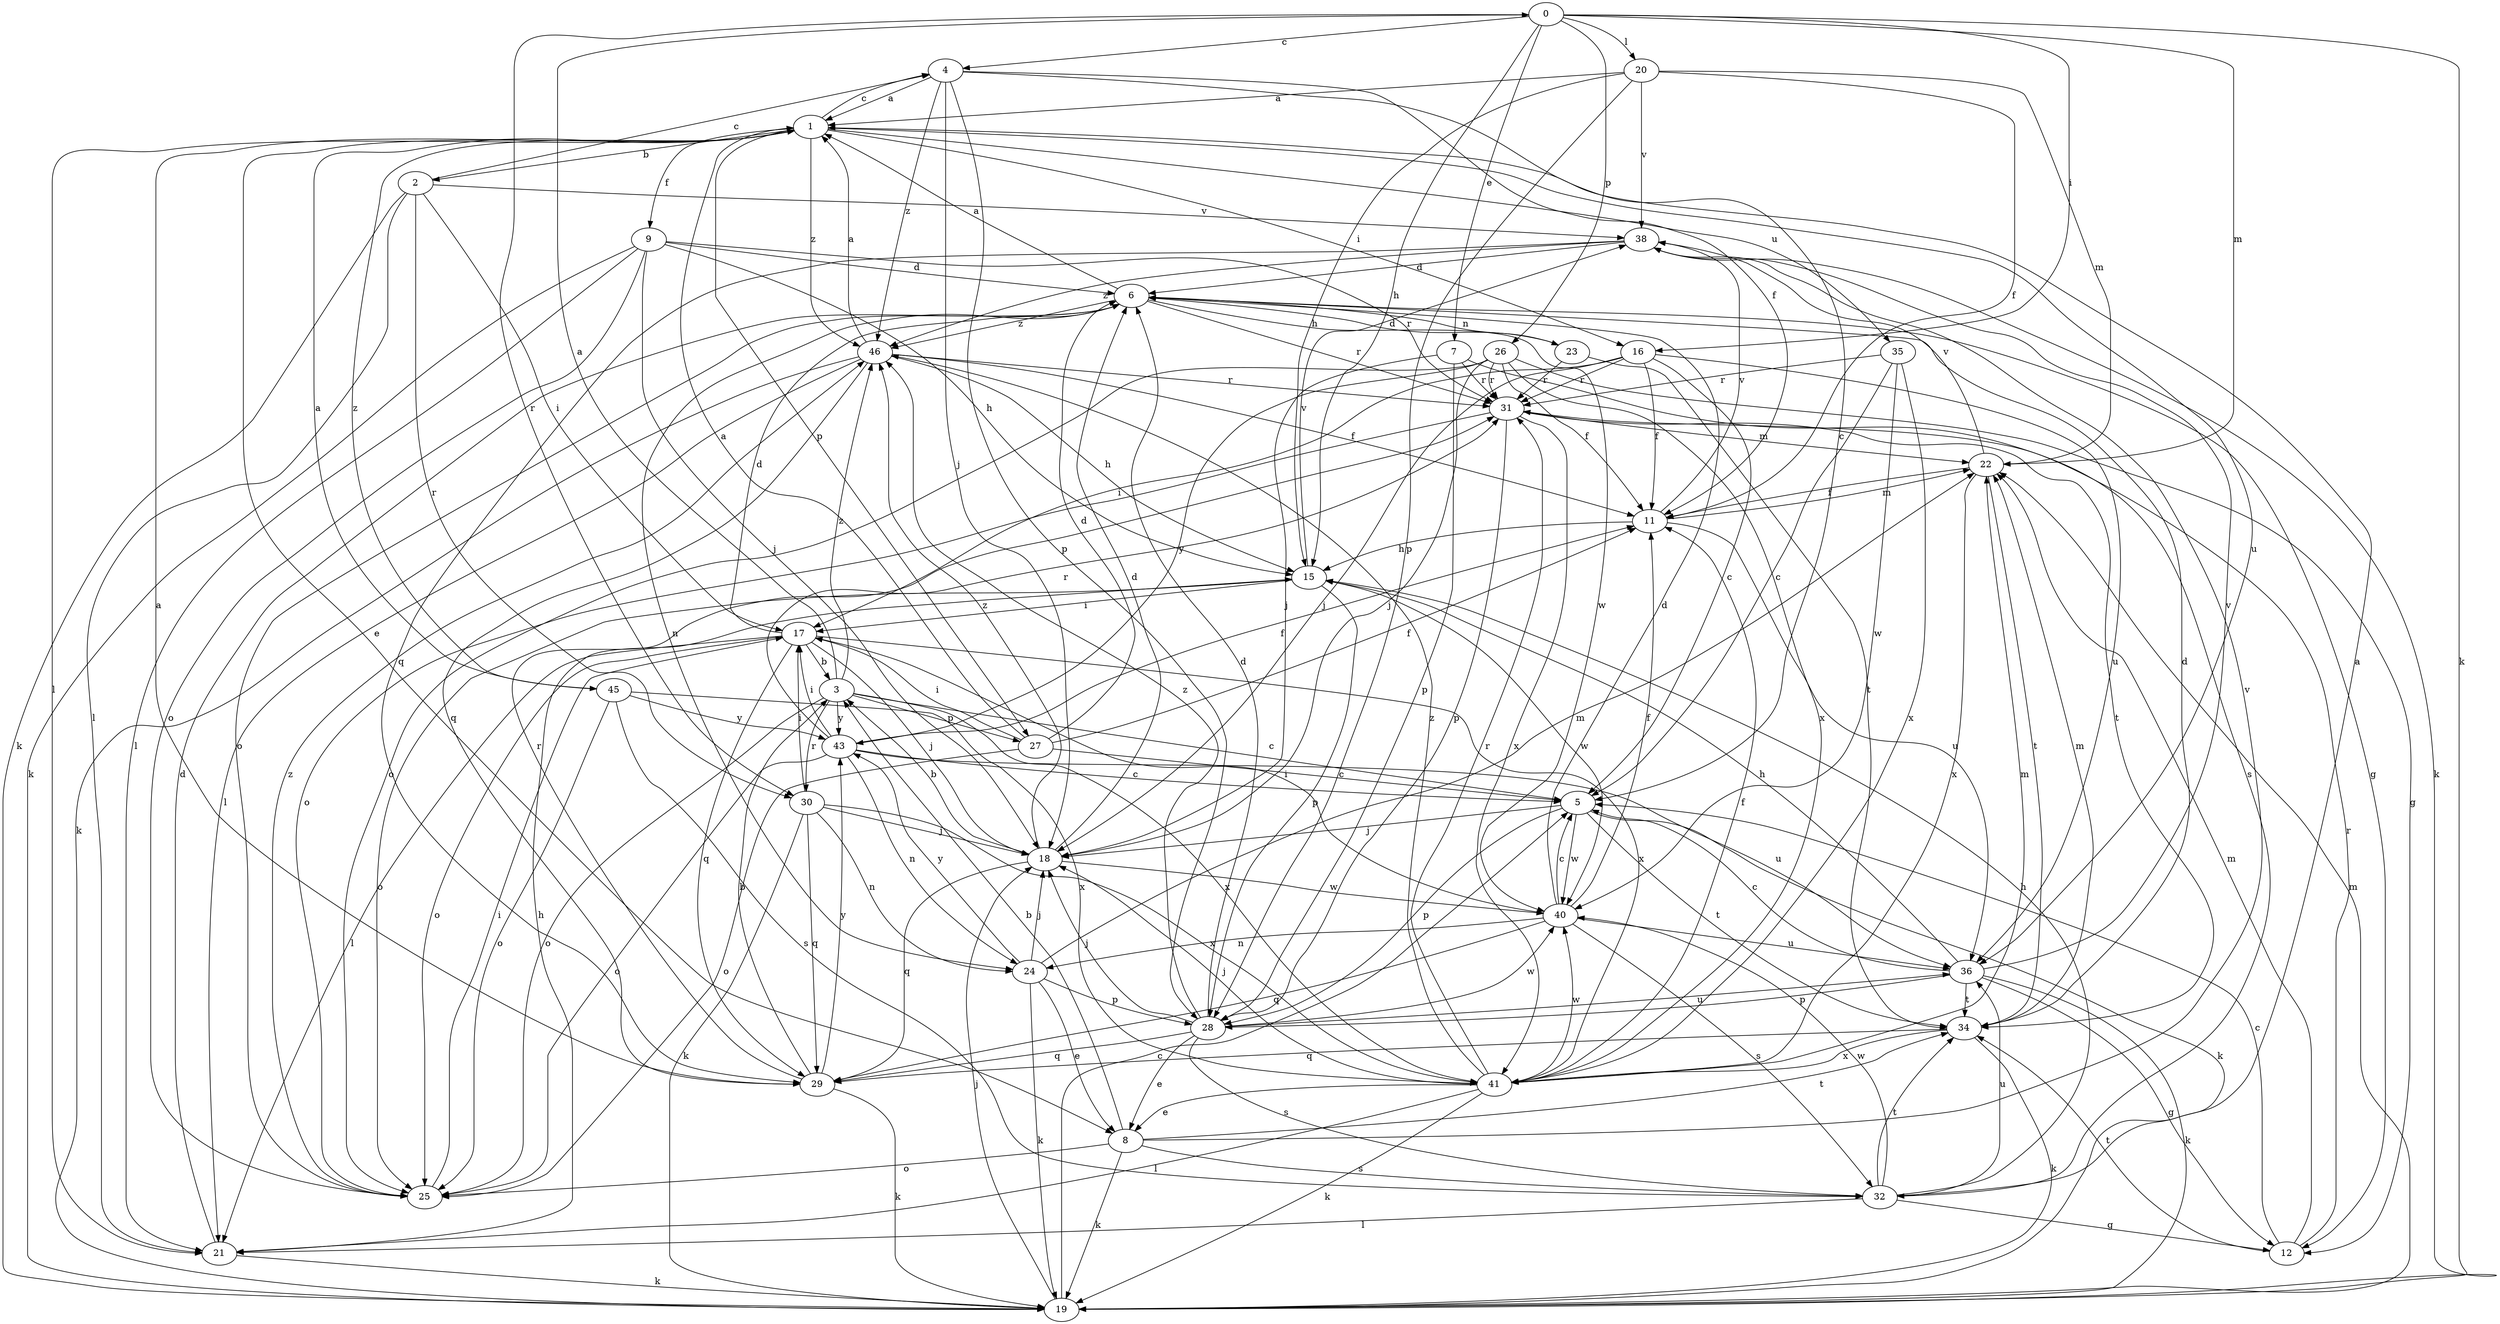 strict digraph  {
0;
1;
2;
3;
4;
5;
6;
7;
8;
9;
11;
12;
15;
16;
17;
18;
19;
20;
21;
22;
23;
24;
25;
26;
27;
28;
29;
30;
31;
32;
34;
35;
36;
38;
40;
41;
43;
45;
46;
0 -> 4  [label=c];
0 -> 7  [label=e];
0 -> 15  [label=h];
0 -> 16  [label=i];
0 -> 19  [label=k];
0 -> 20  [label=l];
0 -> 22  [label=m];
0 -> 26  [label=p];
0 -> 30  [label=r];
1 -> 2  [label=b];
1 -> 4  [label=c];
1 -> 8  [label=e];
1 -> 9  [label=f];
1 -> 16  [label=i];
1 -> 21  [label=l];
1 -> 27  [label=p];
1 -> 35  [label=u];
1 -> 36  [label=u];
1 -> 45  [label=z];
1 -> 46  [label=z];
2 -> 4  [label=c];
2 -> 17  [label=i];
2 -> 19  [label=k];
2 -> 21  [label=l];
2 -> 30  [label=r];
2 -> 38  [label=v];
3 -> 0  [label=a];
3 -> 5  [label=c];
3 -> 25  [label=o];
3 -> 27  [label=p];
3 -> 30  [label=r];
3 -> 41  [label=x];
3 -> 43  [label=y];
3 -> 46  [label=z];
4 -> 1  [label=a];
4 -> 5  [label=c];
4 -> 11  [label=f];
4 -> 18  [label=j];
4 -> 28  [label=p];
4 -> 46  [label=z];
5 -> 18  [label=j];
5 -> 19  [label=k];
5 -> 28  [label=p];
5 -> 34  [label=t];
5 -> 40  [label=w];
6 -> 1  [label=a];
6 -> 12  [label=g];
6 -> 23  [label=n];
6 -> 24  [label=n];
6 -> 25  [label=o];
6 -> 31  [label=r];
6 -> 40  [label=w];
6 -> 46  [label=z];
7 -> 18  [label=j];
7 -> 28  [label=p];
7 -> 31  [label=r];
7 -> 32  [label=s];
8 -> 3  [label=b];
8 -> 19  [label=k];
8 -> 25  [label=o];
8 -> 32  [label=s];
8 -> 34  [label=t];
8 -> 38  [label=v];
9 -> 6  [label=d];
9 -> 15  [label=h];
9 -> 18  [label=j];
9 -> 19  [label=k];
9 -> 21  [label=l];
9 -> 25  [label=o];
9 -> 31  [label=r];
11 -> 15  [label=h];
11 -> 22  [label=m];
11 -> 36  [label=u];
11 -> 38  [label=v];
12 -> 5  [label=c];
12 -> 22  [label=m];
12 -> 31  [label=r];
12 -> 34  [label=t];
15 -> 17  [label=i];
15 -> 25  [label=o];
15 -> 28  [label=p];
15 -> 38  [label=v];
15 -> 40  [label=w];
16 -> 5  [label=c];
16 -> 11  [label=f];
16 -> 17  [label=i];
16 -> 18  [label=j];
16 -> 31  [label=r];
16 -> 36  [label=u];
17 -> 3  [label=b];
17 -> 6  [label=d];
17 -> 18  [label=j];
17 -> 21  [label=l];
17 -> 25  [label=o];
17 -> 29  [label=q];
17 -> 41  [label=x];
18 -> 3  [label=b];
18 -> 6  [label=d];
18 -> 29  [label=q];
18 -> 40  [label=w];
18 -> 46  [label=z];
19 -> 5  [label=c];
19 -> 18  [label=j];
19 -> 22  [label=m];
20 -> 1  [label=a];
20 -> 11  [label=f];
20 -> 15  [label=h];
20 -> 22  [label=m];
20 -> 28  [label=p];
20 -> 38  [label=v];
21 -> 6  [label=d];
21 -> 15  [label=h];
21 -> 19  [label=k];
22 -> 11  [label=f];
22 -> 34  [label=t];
22 -> 38  [label=v];
22 -> 41  [label=x];
23 -> 6  [label=d];
23 -> 31  [label=r];
23 -> 34  [label=t];
24 -> 8  [label=e];
24 -> 18  [label=j];
24 -> 19  [label=k];
24 -> 22  [label=m];
24 -> 28  [label=p];
24 -> 43  [label=y];
25 -> 17  [label=i];
25 -> 46  [label=z];
26 -> 11  [label=f];
26 -> 12  [label=g];
26 -> 18  [label=j];
26 -> 25  [label=o];
26 -> 31  [label=r];
26 -> 41  [label=x];
26 -> 43  [label=y];
27 -> 1  [label=a];
27 -> 5  [label=c];
27 -> 6  [label=d];
27 -> 11  [label=f];
27 -> 17  [label=i];
27 -> 25  [label=o];
28 -> 6  [label=d];
28 -> 8  [label=e];
28 -> 18  [label=j];
28 -> 29  [label=q];
28 -> 32  [label=s];
28 -> 36  [label=u];
28 -> 40  [label=w];
28 -> 46  [label=z];
29 -> 1  [label=a];
29 -> 3  [label=b];
29 -> 19  [label=k];
29 -> 31  [label=r];
29 -> 43  [label=y];
30 -> 17  [label=i];
30 -> 18  [label=j];
30 -> 19  [label=k];
30 -> 24  [label=n];
30 -> 29  [label=q];
30 -> 41  [label=x];
31 -> 22  [label=m];
31 -> 25  [label=o];
31 -> 28  [label=p];
31 -> 34  [label=t];
31 -> 41  [label=x];
32 -> 1  [label=a];
32 -> 12  [label=g];
32 -> 15  [label=h];
32 -> 21  [label=l];
32 -> 34  [label=t];
32 -> 36  [label=u];
32 -> 40  [label=w];
34 -> 6  [label=d];
34 -> 19  [label=k];
34 -> 22  [label=m];
34 -> 29  [label=q];
34 -> 41  [label=x];
35 -> 5  [label=c];
35 -> 31  [label=r];
35 -> 40  [label=w];
35 -> 41  [label=x];
36 -> 5  [label=c];
36 -> 12  [label=g];
36 -> 15  [label=h];
36 -> 19  [label=k];
36 -> 28  [label=p];
36 -> 34  [label=t];
36 -> 38  [label=v];
38 -> 6  [label=d];
38 -> 19  [label=k];
38 -> 29  [label=q];
38 -> 46  [label=z];
40 -> 5  [label=c];
40 -> 6  [label=d];
40 -> 11  [label=f];
40 -> 17  [label=i];
40 -> 24  [label=n];
40 -> 29  [label=q];
40 -> 32  [label=s];
40 -> 36  [label=u];
41 -> 8  [label=e];
41 -> 11  [label=f];
41 -> 18  [label=j];
41 -> 19  [label=k];
41 -> 21  [label=l];
41 -> 22  [label=m];
41 -> 31  [label=r];
41 -> 40  [label=w];
41 -> 46  [label=z];
43 -> 5  [label=c];
43 -> 11  [label=f];
43 -> 17  [label=i];
43 -> 24  [label=n];
43 -> 25  [label=o];
43 -> 31  [label=r];
43 -> 36  [label=u];
45 -> 1  [label=a];
45 -> 25  [label=o];
45 -> 32  [label=s];
45 -> 41  [label=x];
45 -> 43  [label=y];
46 -> 1  [label=a];
46 -> 11  [label=f];
46 -> 15  [label=h];
46 -> 19  [label=k];
46 -> 21  [label=l];
46 -> 29  [label=q];
46 -> 31  [label=r];
}
